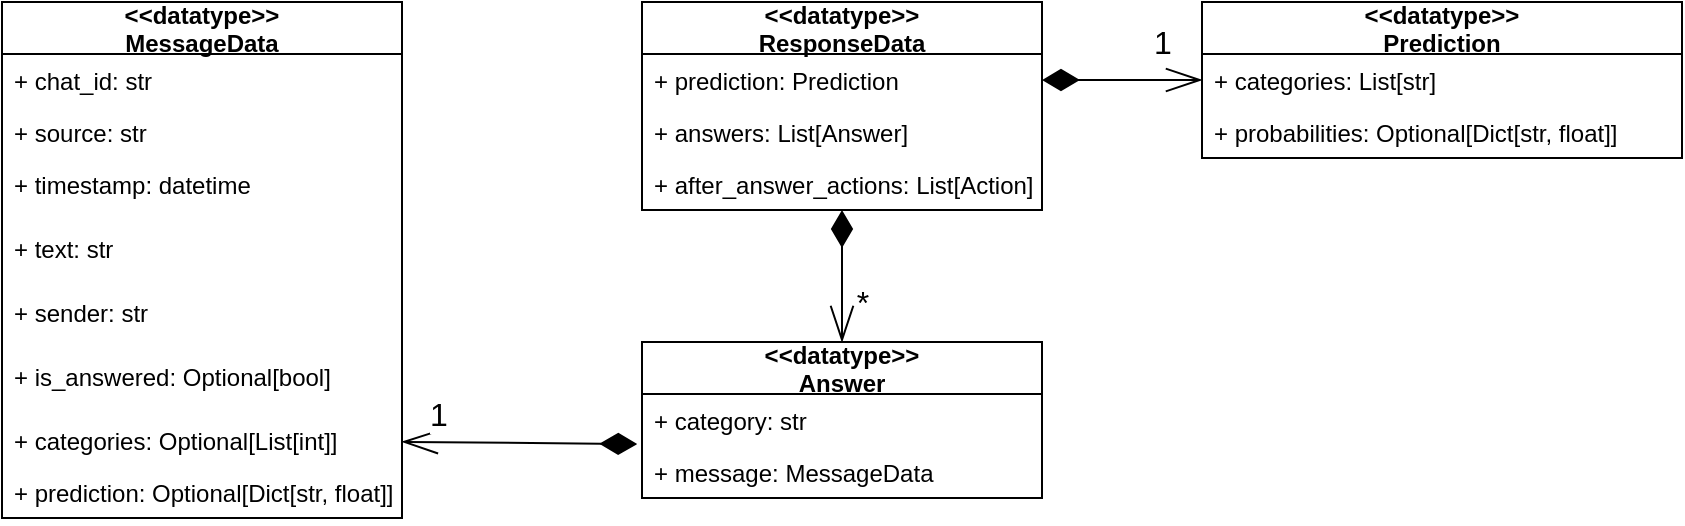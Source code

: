<mxfile version="13.1.3" type="device"><diagram id="C5RBs43oDa-KdzZeNtuy" name="Page-1"><mxGraphModel dx="1467" dy="809" grid="1" gridSize="10" guides="1" tooltips="1" connect="1" arrows="1" fold="1" page="1" pageScale="1" pageWidth="1169" pageHeight="827" math="0" shadow="0"><root><mxCell id="WIyWlLk6GJQsqaUBKTNV-0"/><mxCell id="WIyWlLk6GJQsqaUBKTNV-1" parent="WIyWlLk6GJQsqaUBKTNV-0"/><mxCell id="WH5NhApeHF9odHe_qC5z-0" value="&lt;&lt;datatype&gt;&gt;&#xA; MessageData" style="swimlane;fontStyle=1;childLayout=stackLayout;horizontal=1;startSize=26;fillColor=none;horizontalStack=0;resizeParent=1;resizeParentMax=0;resizeLast=0;collapsible=1;marginBottom=0;" parent="WIyWlLk6GJQsqaUBKTNV-1" vertex="1"><mxGeometry x="40" y="40" width="200" height="258" as="geometry"><mxRectangle x="40" y="40" width="110" height="26" as="alternateBounds"/></mxGeometry></mxCell><mxCell id="WH5NhApeHF9odHe_qC5z-1" value="+ chat_id: str" style="text;strokeColor=none;fillColor=none;align=left;verticalAlign=top;spacingLeft=4;spacingRight=4;overflow=hidden;rotatable=0;points=[[0,0.5],[1,0.5]];portConstraint=eastwest;" parent="WH5NhApeHF9odHe_qC5z-0" vertex="1"><mxGeometry y="26" width="200" height="26" as="geometry"/></mxCell><mxCell id="WH5NhApeHF9odHe_qC5z-2" value="+ source: str" style="text;strokeColor=none;fillColor=none;align=left;verticalAlign=top;spacingLeft=4;spacingRight=4;overflow=hidden;rotatable=0;points=[[0,0.5],[1,0.5]];portConstraint=eastwest;" parent="WH5NhApeHF9odHe_qC5z-0" vertex="1"><mxGeometry y="52" width="200" height="26" as="geometry"/></mxCell><mxCell id="WH5NhApeHF9odHe_qC5z-7" value="+ timestamp: datetime" style="text;strokeColor=none;fillColor=none;align=left;verticalAlign=top;spacingLeft=4;spacingRight=4;overflow=hidden;rotatable=0;points=[[0,0.5],[1,0.5]];portConstraint=eastwest;" parent="WH5NhApeHF9odHe_qC5z-0" vertex="1"><mxGeometry y="78" width="200" height="32" as="geometry"/></mxCell><mxCell id="WH5NhApeHF9odHe_qC5z-6" value="+ text: str" style="text;strokeColor=none;fillColor=none;align=left;verticalAlign=top;spacingLeft=4;spacingRight=4;overflow=hidden;rotatable=0;points=[[0,0.5],[1,0.5]];portConstraint=eastwest;" parent="WH5NhApeHF9odHe_qC5z-0" vertex="1"><mxGeometry y="110" width="200" height="32" as="geometry"/></mxCell><mxCell id="WH5NhApeHF9odHe_qC5z-5" value="+ sender: str" style="text;strokeColor=none;fillColor=none;align=left;verticalAlign=top;spacingLeft=4;spacingRight=4;overflow=hidden;rotatable=0;points=[[0,0.5],[1,0.5]];portConstraint=eastwest;" parent="WH5NhApeHF9odHe_qC5z-0" vertex="1"><mxGeometry y="142" width="200" height="32" as="geometry"/></mxCell><mxCell id="WH5NhApeHF9odHe_qC5z-4" value="+ is_answered: Optional[bool]" style="text;strokeColor=none;fillColor=none;align=left;verticalAlign=top;spacingLeft=4;spacingRight=4;overflow=hidden;rotatable=0;points=[[0,0.5],[1,0.5]];portConstraint=eastwest;" parent="WH5NhApeHF9odHe_qC5z-0" vertex="1"><mxGeometry y="174" width="200" height="32" as="geometry"/></mxCell><mxCell id="WH5NhApeHF9odHe_qC5z-8" value="+ categories: Optional[List[int]]" style="text;strokeColor=none;fillColor=none;align=left;verticalAlign=top;spacingLeft=4;spacingRight=4;overflow=hidden;rotatable=0;points=[[0,0.5],[1,0.5]];portConstraint=eastwest;" parent="WH5NhApeHF9odHe_qC5z-0" vertex="1"><mxGeometry y="206" width="200" height="26" as="geometry"/></mxCell><mxCell id="WH5NhApeHF9odHe_qC5z-9" value="+ prediction: Optional[Dict[str, float]]" style="text;strokeColor=none;fillColor=none;align=left;verticalAlign=top;spacingLeft=4;spacingRight=4;overflow=hidden;rotatable=0;points=[[0,0.5],[1,0.5]];portConstraint=eastwest;" parent="WH5NhApeHF9odHe_qC5z-0" vertex="1"><mxGeometry y="232" width="200" height="26" as="geometry"/></mxCell><mxCell id="WH5NhApeHF9odHe_qC5z-20" value="&lt;&lt;datatype&gt;&gt;&#xA; ResponseData" style="swimlane;fontStyle=1;childLayout=stackLayout;horizontal=1;startSize=26;fillColor=none;horizontalStack=0;resizeParent=1;resizeParentMax=0;resizeLast=0;collapsible=1;marginBottom=0;" parent="WIyWlLk6GJQsqaUBKTNV-1" vertex="1"><mxGeometry x="360" y="40" width="200" height="104" as="geometry"/></mxCell><mxCell id="WH5NhApeHF9odHe_qC5z-21" value="+ prediction: Prediction" style="text;strokeColor=none;fillColor=none;align=left;verticalAlign=top;spacingLeft=4;spacingRight=4;overflow=hidden;rotatable=0;points=[[0,0.5],[1,0.5]];portConstraint=eastwest;" parent="WH5NhApeHF9odHe_qC5z-20" vertex="1"><mxGeometry y="26" width="200" height="26" as="geometry"/></mxCell><mxCell id="WH5NhApeHF9odHe_qC5z-22" value="+ answers: List[Answer]" style="text;strokeColor=none;fillColor=none;align=left;verticalAlign=top;spacingLeft=4;spacingRight=4;overflow=hidden;rotatable=0;points=[[0,0.5],[1,0.5]];portConstraint=eastwest;" parent="WH5NhApeHF9odHe_qC5z-20" vertex="1"><mxGeometry y="52" width="200" height="26" as="geometry"/></mxCell><mxCell id="WH5NhApeHF9odHe_qC5z-23" value="+ after_answer_actions: List[Action]" style="text;strokeColor=none;fillColor=none;align=left;verticalAlign=top;spacingLeft=4;spacingRight=4;overflow=hidden;rotatable=0;points=[[0,0.5],[1,0.5]];portConstraint=eastwest;" parent="WH5NhApeHF9odHe_qC5z-20" vertex="1"><mxGeometry y="78" width="200" height="26" as="geometry"/></mxCell><mxCell id="uBnXKG8hQbBIiH_jz6F7-36" value="" style="edgeStyle=none;rounded=0;orthogonalLoop=1;jettySize=auto;html=1;startArrow=openThin;startFill=0;startSize=16;endArrow=diamondThin;endFill=1;endSize=16;strokeColor=#000000;" parent="WIyWlLk6GJQsqaUBKTNV-1" source="WH5NhApeHF9odHe_qC5z-12" target="WH5NhApeHF9odHe_qC5z-23" edge="1"><mxGeometry relative="1" as="geometry"/></mxCell><mxCell id="uBnXKG8hQbBIiH_jz6F7-37" value="*" style="edgeLabel;html=1;align=center;verticalAlign=middle;resizable=0;points=[];fontSize=16;" parent="uBnXKG8hQbBIiH_jz6F7-36" vertex="1" connectable="0"><mxGeometry x="-0.515" y="-4" relative="1" as="geometry"><mxPoint x="6" y="-4" as="offset"/></mxGeometry></mxCell><mxCell id="uBnXKG8hQbBIiH_jz6F7-34" style="rounded=0;orthogonalLoop=1;jettySize=auto;html=1;entryX=1;entryY=0.5;entryDx=0;entryDy=0;startArrow=openThin;startFill=0;startSize=16;endArrow=diamondThin;endFill=1;endSize=16;strokeColor=#000000;exitX=0;exitY=0.5;exitDx=0;exitDy=0;" parent="WIyWlLk6GJQsqaUBKTNV-1" source="WH5NhApeHF9odHe_qC5z-17" target="WH5NhApeHF9odHe_qC5z-21" edge="1"><mxGeometry relative="1" as="geometry"/></mxCell><mxCell id="uBnXKG8hQbBIiH_jz6F7-35" value="1" style="edgeLabel;html=1;align=center;verticalAlign=middle;resizable=0;points=[];fontSize=16;" parent="uBnXKG8hQbBIiH_jz6F7-34" vertex="1" connectable="0"><mxGeometry x="-0.775" y="3" relative="1" as="geometry"><mxPoint x="-11" y="-22" as="offset"/></mxGeometry></mxCell><mxCell id="WH5NhApeHF9odHe_qC5z-16" value="&lt;&lt;datatype&gt;&gt;&#xA; Prediction" style="swimlane;fontStyle=1;childLayout=stackLayout;horizontal=1;startSize=26;fillColor=none;horizontalStack=0;resizeParent=1;resizeParentMax=0;resizeLast=0;collapsible=1;marginBottom=0;" parent="WIyWlLk6GJQsqaUBKTNV-1" vertex="1"><mxGeometry x="640" y="40" width="240" height="78" as="geometry"/></mxCell><mxCell id="WH5NhApeHF9odHe_qC5z-17" value="+ categories: List[str]" style="text;strokeColor=none;fillColor=none;align=left;verticalAlign=top;spacingLeft=4;spacingRight=4;overflow=hidden;rotatable=0;points=[[0,0.5],[1,0.5]];portConstraint=eastwest;" parent="WH5NhApeHF9odHe_qC5z-16" vertex="1"><mxGeometry y="26" width="240" height="26" as="geometry"/></mxCell><mxCell id="WH5NhApeHF9odHe_qC5z-18" value="+ probabilities: Optional[Dict[str, float]]" style="text;strokeColor=none;fillColor=none;align=left;verticalAlign=top;spacingLeft=4;spacingRight=4;overflow=hidden;rotatable=0;points=[[0,0.5],[1,0.5]];portConstraint=eastwest;" parent="WH5NhApeHF9odHe_qC5z-16" vertex="1"><mxGeometry y="52" width="240" height="26" as="geometry"/></mxCell><mxCell id="uBnXKG8hQbBIiH_jz6F7-44" style="edgeStyle=none;rounded=0;orthogonalLoop=1;jettySize=auto;html=1;entryX=-0.012;entryY=-0.038;entryDx=0;entryDy=0;entryPerimeter=0;startArrow=openThin;startFill=0;startSize=16;endArrow=diamondThin;endFill=1;endSize=16;strokeColor=#000000;fontSize=16;" parent="WIyWlLk6GJQsqaUBKTNV-1" source="WH5NhApeHF9odHe_qC5z-8" target="WH5NhApeHF9odHe_qC5z-14" edge="1"><mxGeometry relative="1" as="geometry"/></mxCell><mxCell id="uBnXKG8hQbBIiH_jz6F7-45" value="1" style="edgeLabel;html=1;align=center;verticalAlign=middle;resizable=0;points=[];fontSize=16;" parent="uBnXKG8hQbBIiH_jz6F7-44" vertex="1" connectable="0"><mxGeometry x="-0.696" y="-3" relative="1" as="geometry"><mxPoint y="-17.02" as="offset"/></mxGeometry></mxCell><mxCell id="WH5NhApeHF9odHe_qC5z-12" value="&lt;&lt;datatype&gt;&gt;&#xA; Answer" style="swimlane;fontStyle=1;childLayout=stackLayout;horizontal=1;startSize=26;fillColor=none;horizontalStack=0;resizeParent=1;resizeParentMax=0;resizeLast=0;collapsible=1;marginBottom=0;" parent="WIyWlLk6GJQsqaUBKTNV-1" vertex="1"><mxGeometry x="360" y="210" width="200" height="78" as="geometry"/></mxCell><mxCell id="WH5NhApeHF9odHe_qC5z-13" value="+ category: str" style="text;strokeColor=none;fillColor=none;align=left;verticalAlign=top;spacingLeft=4;spacingRight=4;overflow=hidden;rotatable=0;points=[[0,0.5],[1,0.5]];portConstraint=eastwest;" parent="WH5NhApeHF9odHe_qC5z-12" vertex="1"><mxGeometry y="26" width="200" height="26" as="geometry"/></mxCell><mxCell id="WH5NhApeHF9odHe_qC5z-14" value="+ message: MessageData" style="text;strokeColor=none;fillColor=none;align=left;verticalAlign=top;spacingLeft=4;spacingRight=4;overflow=hidden;rotatable=0;points=[[0,0.5],[1,0.5]];portConstraint=eastwest;" parent="WH5NhApeHF9odHe_qC5z-12" vertex="1"><mxGeometry y="52" width="200" height="26" as="geometry"/></mxCell></root></mxGraphModel></diagram></mxfile>